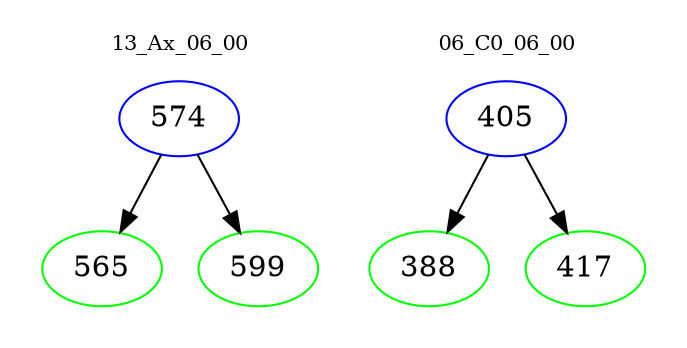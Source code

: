 digraph{
subgraph cluster_0 {
color = white
label = "13_Ax_06_00";
fontsize=10;
T0_574 [label="574", color="blue"]
T0_574 -> T0_565 [color="black"]
T0_565 [label="565", color="green"]
T0_574 -> T0_599 [color="black"]
T0_599 [label="599", color="green"]
}
subgraph cluster_1 {
color = white
label = "06_C0_06_00";
fontsize=10;
T1_405 [label="405", color="blue"]
T1_405 -> T1_388 [color="black"]
T1_388 [label="388", color="green"]
T1_405 -> T1_417 [color="black"]
T1_417 [label="417", color="green"]
}
}
